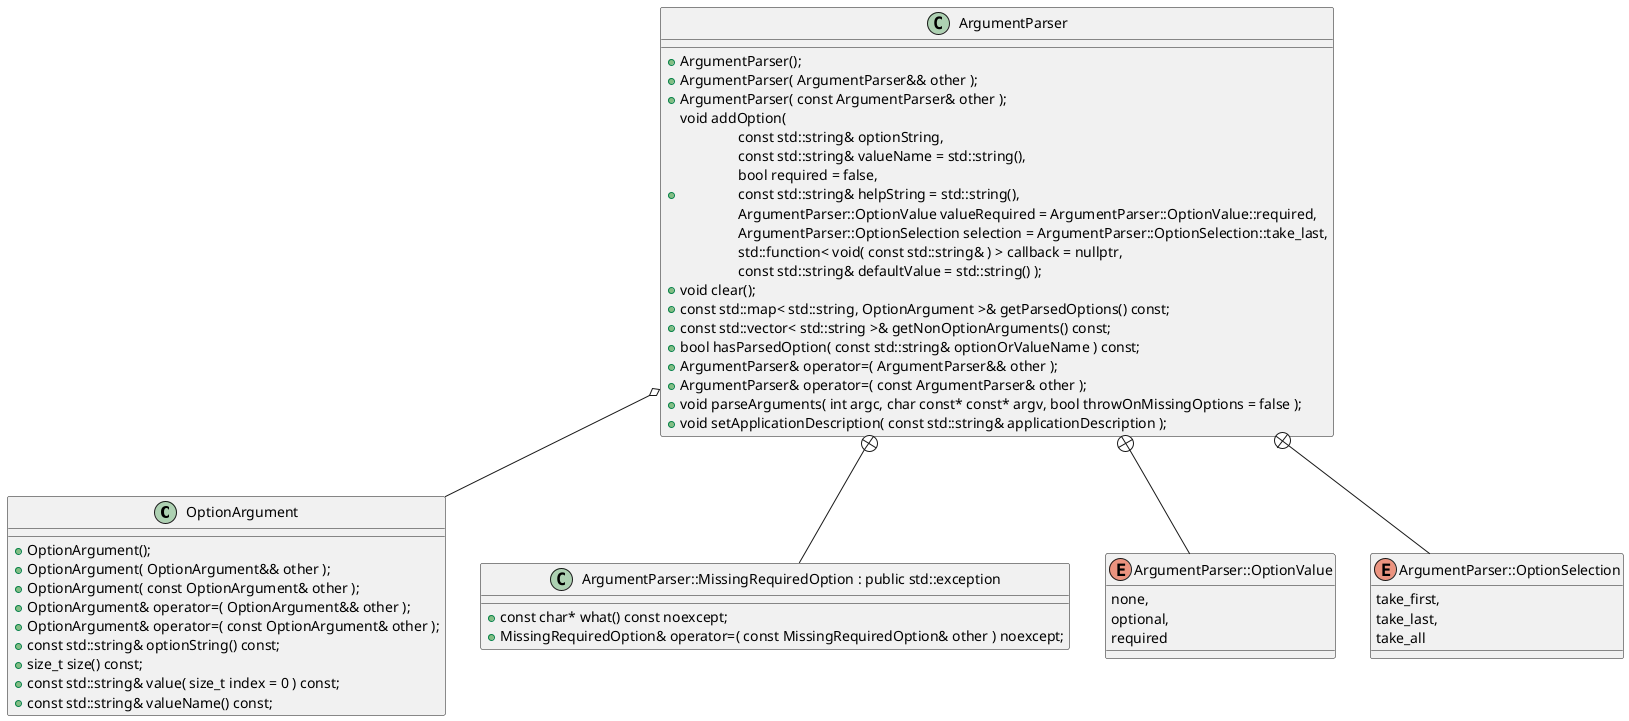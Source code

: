 @startuml
class "OptionArgument" {
+{method} OptionArgument();
+{method} OptionArgument( OptionArgument&& other );
+{method} OptionArgument( const OptionArgument& other );
+{method} OptionArgument& operator=( OptionArgument&& other );
+{method} OptionArgument& operator=( const OptionArgument& other );
+{method} const std::string& optionString() const;
+{method} size_t size() const;
+{method} const std::string& value( size_t index = 0 ) const;
+{method} const std::string& valueName() const;
}

class "ArgumentParser" {
+{method} ArgumentParser();
+{method} ArgumentParser( ArgumentParser&& other );
+{method} ArgumentParser( const ArgumentParser& other );
+{method} void addOption(\n \
	\tconst std::string& optionString,\n \
	\tconst std::string& valueName = std::string(),\n \
	\tbool required = false,\n \
	\tconst std::string& helpString = std::string(),\n \
	\tArgumentParser::OptionValue valueRequired = ArgumentParser::OptionValue::required,\n \
	\tArgumentParser::OptionSelection selection = ArgumentParser::OptionSelection::take_last,\n \
	\tstd::function< void( const std::string& ) > callback = nullptr,\n \
	\tconst std::string& defaultValue = std::string() );
+{method} void clear();
+{method} const std::map< std::string, OptionArgument >& getParsedOptions() const;
+{method} const std::vector< std::string >& getNonOptionArguments() const;
+{method} bool hasParsedOption( const std::string& optionOrValueName ) const;
+{method} ArgumentParser& operator=( ArgumentParser&& other );
+{method} ArgumentParser& operator=( const ArgumentParser& other );
+{method} void parseArguments( int argc, char const* const* argv, bool throwOnMissingOptions = false );
+{method} void setApplicationDescription( const std::string& applicationDescription );
}

class "ArgumentParser::MissingRequiredOption : public std::exception" {
+{method} const char* what() const noexcept;
+{method} MissingRequiredOption& operator=( const MissingRequiredOption& other ) noexcept;
}

enum "ArgumentParser::OptionValue" {
	none,
	optional,
	required
}

enum "ArgumentParser::OptionSelection" {
	take_first,
	take_last,
	take_all
}

"ArgumentParser" +-- "ArgumentParser::MissingRequiredOption : public std::exception"
"ArgumentParser" +-- "ArgumentParser::OptionValue"
"ArgumentParser" +-- "ArgumentParser::OptionSelection"
"ArgumentParser" o-- "OptionArgument"
@enduml
